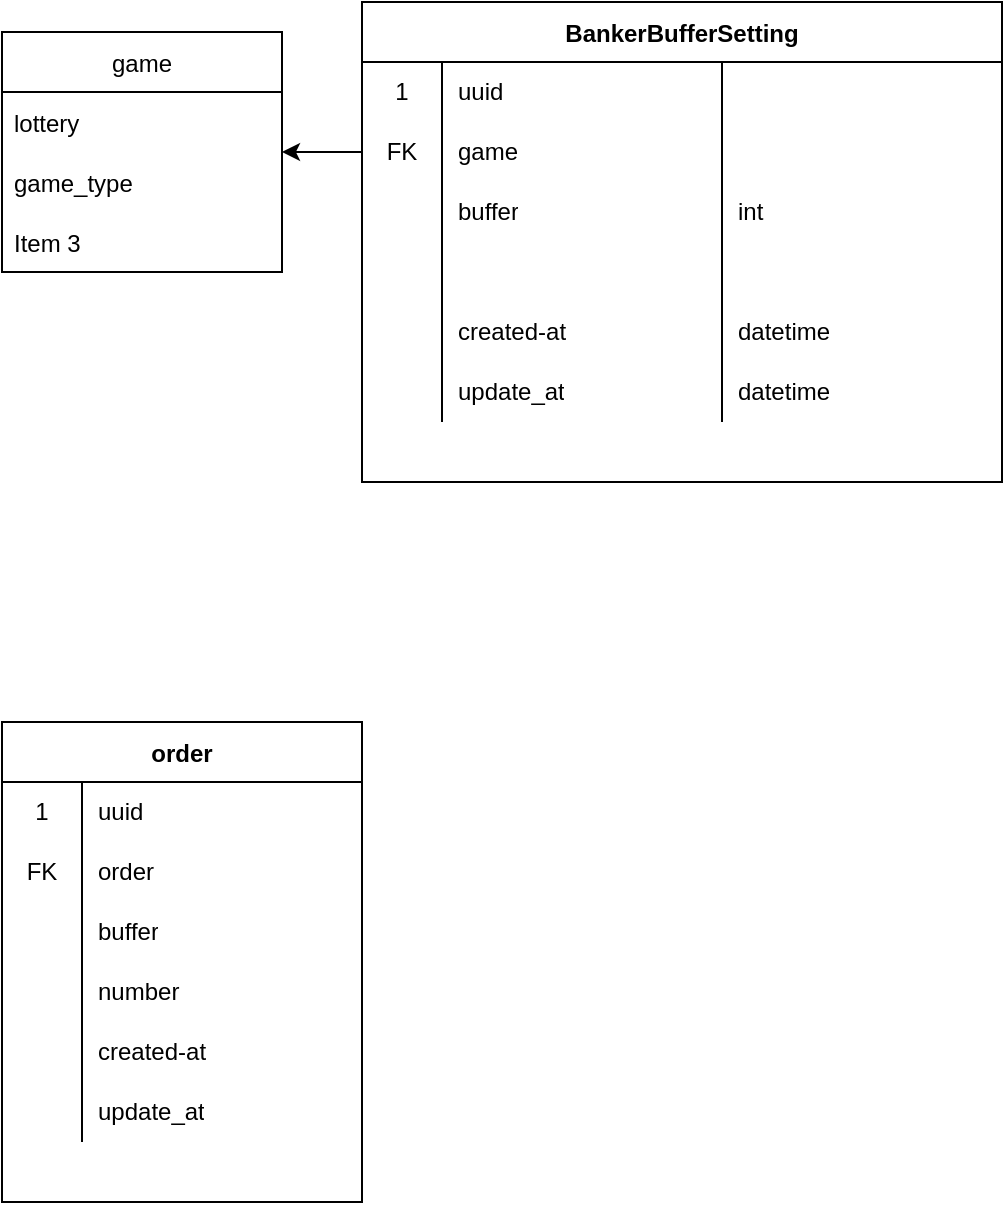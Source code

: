 <mxfile version="18.1.1" type="github" pages="2">
  <diagram id="40bhOZi9-pXXShmsCA7p" name="ERD">
    <mxGraphModel dx="1113" dy="721" grid="1" gridSize="10" guides="1" tooltips="1" connect="1" arrows="1" fold="1" page="1" pageScale="1" pageWidth="850" pageHeight="1100" math="0" shadow="0">
      <root>
        <mxCell id="0" />
        <mxCell id="1" parent="0" />
        <mxCell id="fbebeOHhzQbb2eJ1sUNS-18" value="BankerBufferSetting" style="shape=table;startSize=30;container=1;collapsible=0;childLayout=tableLayout;fixedRows=1;rowLines=0;fontStyle=1;" vertex="1" parent="1">
          <mxGeometry x="240" y="120" width="320" height="240" as="geometry" />
        </mxCell>
        <mxCell id="fbebeOHhzQbb2eJ1sUNS-19" value="" style="shape=tableRow;horizontal=0;startSize=0;swimlaneHead=0;swimlaneBody=0;top=0;left=0;bottom=0;right=0;collapsible=0;dropTarget=0;fillColor=none;points=[[0,0.5],[1,0.5]];portConstraint=eastwest;" vertex="1" parent="fbebeOHhzQbb2eJ1sUNS-18">
          <mxGeometry y="30" width="320" height="30" as="geometry" />
        </mxCell>
        <mxCell id="fbebeOHhzQbb2eJ1sUNS-20" value="1" style="shape=partialRectangle;html=1;whiteSpace=wrap;connectable=0;fillColor=none;top=0;left=0;bottom=0;right=0;overflow=hidden;pointerEvents=1;" vertex="1" parent="fbebeOHhzQbb2eJ1sUNS-19">
          <mxGeometry width="40" height="30" as="geometry">
            <mxRectangle width="40" height="30" as="alternateBounds" />
          </mxGeometry>
        </mxCell>
        <mxCell id="fbebeOHhzQbb2eJ1sUNS-21" value="uuid" style="shape=partialRectangle;html=1;whiteSpace=wrap;connectable=0;fillColor=none;top=0;left=0;bottom=0;right=0;align=left;spacingLeft=6;overflow=hidden;" vertex="1" parent="fbebeOHhzQbb2eJ1sUNS-19">
          <mxGeometry x="40" width="140" height="30" as="geometry">
            <mxRectangle width="140" height="30" as="alternateBounds" />
          </mxGeometry>
        </mxCell>
        <mxCell id="fbebeOHhzQbb2eJ1sUNS-29" style="shape=partialRectangle;html=1;whiteSpace=wrap;connectable=0;fillColor=none;top=0;left=0;bottom=0;right=0;align=left;spacingLeft=6;overflow=hidden;" vertex="1" parent="fbebeOHhzQbb2eJ1sUNS-19">
          <mxGeometry x="180" width="140" height="30" as="geometry">
            <mxRectangle width="140" height="30" as="alternateBounds" />
          </mxGeometry>
        </mxCell>
        <mxCell id="fbebeOHhzQbb2eJ1sUNS-22" value="" style="shape=tableRow;horizontal=0;startSize=0;swimlaneHead=0;swimlaneBody=0;top=0;left=0;bottom=0;right=0;collapsible=0;dropTarget=0;fillColor=none;points=[[0,0.5],[1,0.5]];portConstraint=eastwest;" vertex="1" parent="fbebeOHhzQbb2eJ1sUNS-18">
          <mxGeometry y="60" width="320" height="30" as="geometry" />
        </mxCell>
        <mxCell id="fbebeOHhzQbb2eJ1sUNS-23" value="FK" style="shape=partialRectangle;html=1;whiteSpace=wrap;connectable=0;fillColor=none;top=0;left=0;bottom=0;right=0;overflow=hidden;" vertex="1" parent="fbebeOHhzQbb2eJ1sUNS-22">
          <mxGeometry width="40" height="30" as="geometry">
            <mxRectangle width="40" height="30" as="alternateBounds" />
          </mxGeometry>
        </mxCell>
        <mxCell id="fbebeOHhzQbb2eJ1sUNS-24" value="game" style="shape=partialRectangle;html=1;whiteSpace=wrap;connectable=0;fillColor=none;top=0;left=0;bottom=0;right=0;align=left;spacingLeft=6;overflow=hidden;" vertex="1" parent="fbebeOHhzQbb2eJ1sUNS-22">
          <mxGeometry x="40" width="140" height="30" as="geometry">
            <mxRectangle width="140" height="30" as="alternateBounds" />
          </mxGeometry>
        </mxCell>
        <mxCell id="fbebeOHhzQbb2eJ1sUNS-30" value="" style="shape=partialRectangle;html=1;whiteSpace=wrap;connectable=0;fillColor=none;top=0;left=0;bottom=0;right=0;align=left;spacingLeft=6;overflow=hidden;" vertex="1" parent="fbebeOHhzQbb2eJ1sUNS-22">
          <mxGeometry x="180" width="140" height="30" as="geometry">
            <mxRectangle width="140" height="30" as="alternateBounds" />
          </mxGeometry>
        </mxCell>
        <mxCell id="fbebeOHhzQbb2eJ1sUNS-25" value="" style="shape=tableRow;horizontal=0;startSize=0;swimlaneHead=0;swimlaneBody=0;top=0;left=0;bottom=0;right=0;collapsible=0;dropTarget=0;fillColor=none;points=[[0,0.5],[1,0.5]];portConstraint=eastwest;" vertex="1" parent="fbebeOHhzQbb2eJ1sUNS-18">
          <mxGeometry y="90" width="320" height="30" as="geometry" />
        </mxCell>
        <mxCell id="fbebeOHhzQbb2eJ1sUNS-26" value="" style="shape=partialRectangle;html=1;whiteSpace=wrap;connectable=0;fillColor=none;top=0;left=0;bottom=0;right=0;overflow=hidden;" vertex="1" parent="fbebeOHhzQbb2eJ1sUNS-25">
          <mxGeometry width="40" height="30" as="geometry">
            <mxRectangle width="40" height="30" as="alternateBounds" />
          </mxGeometry>
        </mxCell>
        <mxCell id="fbebeOHhzQbb2eJ1sUNS-27" value="buffer" style="shape=partialRectangle;html=1;whiteSpace=wrap;connectable=0;fillColor=none;top=0;left=0;bottom=0;right=0;align=left;spacingLeft=6;overflow=hidden;" vertex="1" parent="fbebeOHhzQbb2eJ1sUNS-25">
          <mxGeometry x="40" width="140" height="30" as="geometry">
            <mxRectangle width="140" height="30" as="alternateBounds" />
          </mxGeometry>
        </mxCell>
        <mxCell id="fbebeOHhzQbb2eJ1sUNS-31" value="int" style="shape=partialRectangle;html=1;whiteSpace=wrap;connectable=0;fillColor=none;top=0;left=0;bottom=0;right=0;align=left;spacingLeft=6;overflow=hidden;" vertex="1" parent="fbebeOHhzQbb2eJ1sUNS-25">
          <mxGeometry x="180" width="140" height="30" as="geometry">
            <mxRectangle width="140" height="30" as="alternateBounds" />
          </mxGeometry>
        </mxCell>
        <mxCell id="fbebeOHhzQbb2eJ1sUNS-42" style="shape=tableRow;horizontal=0;startSize=0;swimlaneHead=0;swimlaneBody=0;top=0;left=0;bottom=0;right=0;collapsible=0;dropTarget=0;fillColor=none;points=[[0,0.5],[1,0.5]];portConstraint=eastwest;" vertex="1" parent="fbebeOHhzQbb2eJ1sUNS-18">
          <mxGeometry y="120" width="320" height="30" as="geometry" />
        </mxCell>
        <mxCell id="fbebeOHhzQbb2eJ1sUNS-43" style="shape=partialRectangle;html=1;whiteSpace=wrap;connectable=0;fillColor=none;top=0;left=0;bottom=0;right=0;overflow=hidden;" vertex="1" parent="fbebeOHhzQbb2eJ1sUNS-42">
          <mxGeometry width="40" height="30" as="geometry">
            <mxRectangle width="40" height="30" as="alternateBounds" />
          </mxGeometry>
        </mxCell>
        <mxCell id="fbebeOHhzQbb2eJ1sUNS-44" value="" style="shape=partialRectangle;html=1;whiteSpace=wrap;connectable=0;fillColor=none;top=0;left=0;bottom=0;right=0;align=left;spacingLeft=6;overflow=hidden;" vertex="1" parent="fbebeOHhzQbb2eJ1sUNS-42">
          <mxGeometry x="40" width="140" height="30" as="geometry">
            <mxRectangle width="140" height="30" as="alternateBounds" />
          </mxGeometry>
        </mxCell>
        <mxCell id="fbebeOHhzQbb2eJ1sUNS-45" value="" style="shape=partialRectangle;html=1;whiteSpace=wrap;connectable=0;fillColor=none;top=0;left=0;bottom=0;right=0;align=left;spacingLeft=6;overflow=hidden;" vertex="1" parent="fbebeOHhzQbb2eJ1sUNS-42">
          <mxGeometry x="180" width="140" height="30" as="geometry">
            <mxRectangle width="140" height="30" as="alternateBounds" />
          </mxGeometry>
        </mxCell>
        <mxCell id="fbebeOHhzQbb2eJ1sUNS-46" style="shape=tableRow;horizontal=0;startSize=0;swimlaneHead=0;swimlaneBody=0;top=0;left=0;bottom=0;right=0;collapsible=0;dropTarget=0;fillColor=none;points=[[0,0.5],[1,0.5]];portConstraint=eastwest;" vertex="1" parent="fbebeOHhzQbb2eJ1sUNS-18">
          <mxGeometry y="150" width="320" height="30" as="geometry" />
        </mxCell>
        <mxCell id="fbebeOHhzQbb2eJ1sUNS-47" style="shape=partialRectangle;html=1;whiteSpace=wrap;connectable=0;fillColor=none;top=0;left=0;bottom=0;right=0;overflow=hidden;" vertex="1" parent="fbebeOHhzQbb2eJ1sUNS-46">
          <mxGeometry width="40" height="30" as="geometry">
            <mxRectangle width="40" height="30" as="alternateBounds" />
          </mxGeometry>
        </mxCell>
        <mxCell id="fbebeOHhzQbb2eJ1sUNS-48" value="created-at" style="shape=partialRectangle;html=1;whiteSpace=wrap;connectable=0;fillColor=none;top=0;left=0;bottom=0;right=0;align=left;spacingLeft=6;overflow=hidden;" vertex="1" parent="fbebeOHhzQbb2eJ1sUNS-46">
          <mxGeometry x="40" width="140" height="30" as="geometry">
            <mxRectangle width="140" height="30" as="alternateBounds" />
          </mxGeometry>
        </mxCell>
        <mxCell id="fbebeOHhzQbb2eJ1sUNS-49" value="datetime" style="shape=partialRectangle;html=1;whiteSpace=wrap;connectable=0;fillColor=none;top=0;left=0;bottom=0;right=0;align=left;spacingLeft=6;overflow=hidden;" vertex="1" parent="fbebeOHhzQbb2eJ1sUNS-46">
          <mxGeometry x="180" width="140" height="30" as="geometry">
            <mxRectangle width="140" height="30" as="alternateBounds" />
          </mxGeometry>
        </mxCell>
        <mxCell id="fbebeOHhzQbb2eJ1sUNS-55" style="shape=tableRow;horizontal=0;startSize=0;swimlaneHead=0;swimlaneBody=0;top=0;left=0;bottom=0;right=0;collapsible=0;dropTarget=0;fillColor=none;points=[[0,0.5],[1,0.5]];portConstraint=eastwest;" vertex="1" parent="fbebeOHhzQbb2eJ1sUNS-18">
          <mxGeometry y="180" width="320" height="30" as="geometry" />
        </mxCell>
        <mxCell id="fbebeOHhzQbb2eJ1sUNS-56" style="shape=partialRectangle;html=1;whiteSpace=wrap;connectable=0;fillColor=none;top=0;left=0;bottom=0;right=0;overflow=hidden;" vertex="1" parent="fbebeOHhzQbb2eJ1sUNS-55">
          <mxGeometry width="40" height="30" as="geometry">
            <mxRectangle width="40" height="30" as="alternateBounds" />
          </mxGeometry>
        </mxCell>
        <mxCell id="fbebeOHhzQbb2eJ1sUNS-57" value="update_at" style="shape=partialRectangle;html=1;whiteSpace=wrap;connectable=0;fillColor=none;top=0;left=0;bottom=0;right=0;align=left;spacingLeft=6;overflow=hidden;" vertex="1" parent="fbebeOHhzQbb2eJ1sUNS-55">
          <mxGeometry x="40" width="140" height="30" as="geometry">
            <mxRectangle width="140" height="30" as="alternateBounds" />
          </mxGeometry>
        </mxCell>
        <mxCell id="fbebeOHhzQbb2eJ1sUNS-58" value="datetime" style="shape=partialRectangle;html=1;whiteSpace=wrap;connectable=0;fillColor=none;top=0;left=0;bottom=0;right=0;align=left;spacingLeft=6;overflow=hidden;" vertex="1" parent="fbebeOHhzQbb2eJ1sUNS-55">
          <mxGeometry x="180" width="140" height="30" as="geometry">
            <mxRectangle width="140" height="30" as="alternateBounds" />
          </mxGeometry>
        </mxCell>
        <mxCell id="fbebeOHhzQbb2eJ1sUNS-50" style="edgeStyle=orthogonalEdgeStyle;rounded=0;orthogonalLoop=1;jettySize=auto;html=1;" edge="1" parent="1" source="fbebeOHhzQbb2eJ1sUNS-22" target="fbebeOHhzQbb2eJ1sUNS-51">
          <mxGeometry relative="1" as="geometry">
            <mxPoint x="130" y="195" as="targetPoint" />
          </mxGeometry>
        </mxCell>
        <mxCell id="fbebeOHhzQbb2eJ1sUNS-51" value="game" style="swimlane;fontStyle=0;childLayout=stackLayout;horizontal=1;startSize=30;horizontalStack=0;resizeParent=1;resizeParentMax=0;resizeLast=0;collapsible=1;marginBottom=0;" vertex="1" parent="1">
          <mxGeometry x="60" y="135" width="140" height="120" as="geometry" />
        </mxCell>
        <mxCell id="fbebeOHhzQbb2eJ1sUNS-52" value="lottery" style="text;strokeColor=none;fillColor=none;align=left;verticalAlign=middle;spacingLeft=4;spacingRight=4;overflow=hidden;points=[[0,0.5],[1,0.5]];portConstraint=eastwest;rotatable=0;" vertex="1" parent="fbebeOHhzQbb2eJ1sUNS-51">
          <mxGeometry y="30" width="140" height="30" as="geometry" />
        </mxCell>
        <mxCell id="fbebeOHhzQbb2eJ1sUNS-53" value="game_type" style="text;strokeColor=none;fillColor=none;align=left;verticalAlign=middle;spacingLeft=4;spacingRight=4;overflow=hidden;points=[[0,0.5],[1,0.5]];portConstraint=eastwest;rotatable=0;" vertex="1" parent="fbebeOHhzQbb2eJ1sUNS-51">
          <mxGeometry y="60" width="140" height="30" as="geometry" />
        </mxCell>
        <mxCell id="fbebeOHhzQbb2eJ1sUNS-54" value="Item 3" style="text;strokeColor=none;fillColor=none;align=left;verticalAlign=middle;spacingLeft=4;spacingRight=4;overflow=hidden;points=[[0,0.5],[1,0.5]];portConstraint=eastwest;rotatable=0;" vertex="1" parent="fbebeOHhzQbb2eJ1sUNS-51">
          <mxGeometry y="90" width="140" height="30" as="geometry" />
        </mxCell>
        <mxCell id="fbebeOHhzQbb2eJ1sUNS-88" value="order" style="shape=table;startSize=30;container=1;collapsible=0;childLayout=tableLayout;fixedRows=1;rowLines=0;fontStyle=1;" vertex="1" parent="1">
          <mxGeometry x="60" y="480" width="180" height="240" as="geometry" />
        </mxCell>
        <mxCell id="fbebeOHhzQbb2eJ1sUNS-89" value="" style="shape=tableRow;horizontal=0;startSize=0;swimlaneHead=0;swimlaneBody=0;top=0;left=0;bottom=0;right=0;collapsible=0;dropTarget=0;fillColor=none;points=[[0,0.5],[1,0.5]];portConstraint=eastwest;" vertex="1" parent="fbebeOHhzQbb2eJ1sUNS-88">
          <mxGeometry y="30" width="180" height="30" as="geometry" />
        </mxCell>
        <mxCell id="fbebeOHhzQbb2eJ1sUNS-90" value="1" style="shape=partialRectangle;html=1;whiteSpace=wrap;connectable=0;fillColor=none;top=0;left=0;bottom=0;right=0;overflow=hidden;pointerEvents=1;" vertex="1" parent="fbebeOHhzQbb2eJ1sUNS-89">
          <mxGeometry width="40" height="30" as="geometry">
            <mxRectangle width="40" height="30" as="alternateBounds" />
          </mxGeometry>
        </mxCell>
        <mxCell id="fbebeOHhzQbb2eJ1sUNS-91" value="uuid" style="shape=partialRectangle;html=1;whiteSpace=wrap;connectable=0;fillColor=none;top=0;left=0;bottom=0;right=0;align=left;spacingLeft=6;overflow=hidden;" vertex="1" parent="fbebeOHhzQbb2eJ1sUNS-89">
          <mxGeometry x="40" width="140" height="30" as="geometry">
            <mxRectangle width="140" height="30" as="alternateBounds" />
          </mxGeometry>
        </mxCell>
        <mxCell id="fbebeOHhzQbb2eJ1sUNS-93" value="" style="shape=tableRow;horizontal=0;startSize=0;swimlaneHead=0;swimlaneBody=0;top=0;left=0;bottom=0;right=0;collapsible=0;dropTarget=0;fillColor=none;points=[[0,0.5],[1,0.5]];portConstraint=eastwest;" vertex="1" parent="fbebeOHhzQbb2eJ1sUNS-88">
          <mxGeometry y="60" width="180" height="30" as="geometry" />
        </mxCell>
        <mxCell id="fbebeOHhzQbb2eJ1sUNS-94" value="FK" style="shape=partialRectangle;html=1;whiteSpace=wrap;connectable=0;fillColor=none;top=0;left=0;bottom=0;right=0;overflow=hidden;" vertex="1" parent="fbebeOHhzQbb2eJ1sUNS-93">
          <mxGeometry width="40" height="30" as="geometry">
            <mxRectangle width="40" height="30" as="alternateBounds" />
          </mxGeometry>
        </mxCell>
        <mxCell id="fbebeOHhzQbb2eJ1sUNS-95" value="order" style="shape=partialRectangle;html=1;whiteSpace=wrap;connectable=0;fillColor=none;top=0;left=0;bottom=0;right=0;align=left;spacingLeft=6;overflow=hidden;" vertex="1" parent="fbebeOHhzQbb2eJ1sUNS-93">
          <mxGeometry x="40" width="140" height="30" as="geometry">
            <mxRectangle width="140" height="30" as="alternateBounds" />
          </mxGeometry>
        </mxCell>
        <mxCell id="fbebeOHhzQbb2eJ1sUNS-97" value="" style="shape=tableRow;horizontal=0;startSize=0;swimlaneHead=0;swimlaneBody=0;top=0;left=0;bottom=0;right=0;collapsible=0;dropTarget=0;fillColor=none;points=[[0,0.5],[1,0.5]];portConstraint=eastwest;" vertex="1" parent="fbebeOHhzQbb2eJ1sUNS-88">
          <mxGeometry y="90" width="180" height="30" as="geometry" />
        </mxCell>
        <mxCell id="fbebeOHhzQbb2eJ1sUNS-98" value="" style="shape=partialRectangle;html=1;whiteSpace=wrap;connectable=0;fillColor=none;top=0;left=0;bottom=0;right=0;overflow=hidden;" vertex="1" parent="fbebeOHhzQbb2eJ1sUNS-97">
          <mxGeometry width="40" height="30" as="geometry">
            <mxRectangle width="40" height="30" as="alternateBounds" />
          </mxGeometry>
        </mxCell>
        <mxCell id="fbebeOHhzQbb2eJ1sUNS-99" value="buffer" style="shape=partialRectangle;html=1;whiteSpace=wrap;connectable=0;fillColor=none;top=0;left=0;bottom=0;right=0;align=left;spacingLeft=6;overflow=hidden;" vertex="1" parent="fbebeOHhzQbb2eJ1sUNS-97">
          <mxGeometry x="40" width="140" height="30" as="geometry">
            <mxRectangle width="140" height="30" as="alternateBounds" />
          </mxGeometry>
        </mxCell>
        <mxCell id="fbebeOHhzQbb2eJ1sUNS-101" style="shape=tableRow;horizontal=0;startSize=0;swimlaneHead=0;swimlaneBody=0;top=0;left=0;bottom=0;right=0;collapsible=0;dropTarget=0;fillColor=none;points=[[0,0.5],[1,0.5]];portConstraint=eastwest;" vertex="1" parent="fbebeOHhzQbb2eJ1sUNS-88">
          <mxGeometry y="120" width="180" height="30" as="geometry" />
        </mxCell>
        <mxCell id="fbebeOHhzQbb2eJ1sUNS-102" style="shape=partialRectangle;html=1;whiteSpace=wrap;connectable=0;fillColor=none;top=0;left=0;bottom=0;right=0;overflow=hidden;" vertex="1" parent="fbebeOHhzQbb2eJ1sUNS-101">
          <mxGeometry width="40" height="30" as="geometry">
            <mxRectangle width="40" height="30" as="alternateBounds" />
          </mxGeometry>
        </mxCell>
        <mxCell id="fbebeOHhzQbb2eJ1sUNS-103" value="number" style="shape=partialRectangle;html=1;whiteSpace=wrap;connectable=0;fillColor=none;top=0;left=0;bottom=0;right=0;align=left;spacingLeft=6;overflow=hidden;" vertex="1" parent="fbebeOHhzQbb2eJ1sUNS-101">
          <mxGeometry x="40" width="140" height="30" as="geometry">
            <mxRectangle width="140" height="30" as="alternateBounds" />
          </mxGeometry>
        </mxCell>
        <mxCell id="fbebeOHhzQbb2eJ1sUNS-105" style="shape=tableRow;horizontal=0;startSize=0;swimlaneHead=0;swimlaneBody=0;top=0;left=0;bottom=0;right=0;collapsible=0;dropTarget=0;fillColor=none;points=[[0,0.5],[1,0.5]];portConstraint=eastwest;" vertex="1" parent="fbebeOHhzQbb2eJ1sUNS-88">
          <mxGeometry y="150" width="180" height="30" as="geometry" />
        </mxCell>
        <mxCell id="fbebeOHhzQbb2eJ1sUNS-106" style="shape=partialRectangle;html=1;whiteSpace=wrap;connectable=0;fillColor=none;top=0;left=0;bottom=0;right=0;overflow=hidden;" vertex="1" parent="fbebeOHhzQbb2eJ1sUNS-105">
          <mxGeometry width="40" height="30" as="geometry">
            <mxRectangle width="40" height="30" as="alternateBounds" />
          </mxGeometry>
        </mxCell>
        <mxCell id="fbebeOHhzQbb2eJ1sUNS-107" value="created-at" style="shape=partialRectangle;html=1;whiteSpace=wrap;connectable=0;fillColor=none;top=0;left=0;bottom=0;right=0;align=left;spacingLeft=6;overflow=hidden;" vertex="1" parent="fbebeOHhzQbb2eJ1sUNS-105">
          <mxGeometry x="40" width="140" height="30" as="geometry">
            <mxRectangle width="140" height="30" as="alternateBounds" />
          </mxGeometry>
        </mxCell>
        <mxCell id="fbebeOHhzQbb2eJ1sUNS-109" style="shape=tableRow;horizontal=0;startSize=0;swimlaneHead=0;swimlaneBody=0;top=0;left=0;bottom=0;right=0;collapsible=0;dropTarget=0;fillColor=none;points=[[0,0.5],[1,0.5]];portConstraint=eastwest;" vertex="1" parent="fbebeOHhzQbb2eJ1sUNS-88">
          <mxGeometry y="180" width="180" height="30" as="geometry" />
        </mxCell>
        <mxCell id="fbebeOHhzQbb2eJ1sUNS-110" style="shape=partialRectangle;html=1;whiteSpace=wrap;connectable=0;fillColor=none;top=0;left=0;bottom=0;right=0;overflow=hidden;" vertex="1" parent="fbebeOHhzQbb2eJ1sUNS-109">
          <mxGeometry width="40" height="30" as="geometry">
            <mxRectangle width="40" height="30" as="alternateBounds" />
          </mxGeometry>
        </mxCell>
        <mxCell id="fbebeOHhzQbb2eJ1sUNS-111" value="update_at" style="shape=partialRectangle;html=1;whiteSpace=wrap;connectable=0;fillColor=none;top=0;left=0;bottom=0;right=0;align=left;spacingLeft=6;overflow=hidden;" vertex="1" parent="fbebeOHhzQbb2eJ1sUNS-109">
          <mxGeometry x="40" width="140" height="30" as="geometry">
            <mxRectangle width="140" height="30" as="alternateBounds" />
          </mxGeometry>
        </mxCell>
      </root>
    </mxGraphModel>
  </diagram>
  <diagram id="P_DqTs2XUW8u3rVE873k" name="flow chart">
    <mxGraphModel dx="946" dy="1713" grid="1" gridSize="10" guides="1" tooltips="1" connect="1" arrows="1" fold="1" page="1" pageScale="1" pageWidth="850" pageHeight="1100" math="0" shadow="0">
      <root>
        <mxCell id="0" />
        <mxCell id="1" parent="0" />
        <mxCell id="WzpEoaeoQgiuHZBvd15y-3" value="" style="edgeStyle=orthogonalEdgeStyle;rounded=0;orthogonalLoop=1;jettySize=auto;html=1;" edge="1" parent="1" source="WzpEoaeoQgiuHZBvd15y-1" target="WzpEoaeoQgiuHZBvd15y-2">
          <mxGeometry relative="1" as="geometry" />
        </mxCell>
        <mxCell id="WzpEoaeoQgiuHZBvd15y-1" value="Order" style="rounded=1;whiteSpace=wrap;html=1;" vertex="1" parent="1">
          <mxGeometry x="160" y="120" width="120" height="60" as="geometry" />
        </mxCell>
        <mxCell id="WzpEoaeoQgiuHZBvd15y-5" value="" style="edgeStyle=orthogonalEdgeStyle;rounded=0;orthogonalLoop=1;jettySize=auto;html=1;" edge="1" parent="1" source="WzpEoaeoQgiuHZBvd15y-2" target="WzpEoaeoQgiuHZBvd15y-4">
          <mxGeometry relative="1" as="geometry" />
        </mxCell>
        <mxCell id="WzpEoaeoQgiuHZBvd15y-2" value="checks before database" style="whiteSpace=wrap;html=1;rounded=1;" vertex="1" parent="1">
          <mxGeometry x="360" y="120" width="120" height="60" as="geometry" />
        </mxCell>
        <mxCell id="WzpEoaeoQgiuHZBvd15y-7" value="" style="edgeStyle=orthogonalEdgeStyle;rounded=0;orthogonalLoop=1;jettySize=auto;html=1;" edge="1" parent="1" source="WzpEoaeoQgiuHZBvd15y-4" target="WzpEoaeoQgiuHZBvd15y-6">
          <mxGeometry relative="1" as="geometry" />
        </mxCell>
        <mxCell id="WzpEoaeoQgiuHZBvd15y-9" value="" style="edgeStyle=orthogonalEdgeStyle;rounded=0;orthogonalLoop=1;jettySize=auto;html=1;" edge="1" parent="1" source="WzpEoaeoQgiuHZBvd15y-4" target="WzpEoaeoQgiuHZBvd15y-8">
          <mxGeometry relative="1" as="geometry" />
        </mxCell>
        <mxCell id="WzpEoaeoQgiuHZBvd15y-4" value="add to database" style="whiteSpace=wrap;html=1;rounded=1;" vertex="1" parent="1">
          <mxGeometry x="560" y="120" width="120" height="60" as="geometry" />
        </mxCell>
        <mxCell id="WzpEoaeoQgiuHZBvd15y-20" value="" style="edgeStyle=orthogonalEdgeStyle;rounded=0;orthogonalLoop=1;jettySize=auto;html=1;" edge="1" parent="1" source="WzpEoaeoQgiuHZBvd15y-6" target="WzpEoaeoQgiuHZBvd15y-19">
          <mxGeometry relative="1" as="geometry" />
        </mxCell>
        <mxCell id="WzpEoaeoQgiuHZBvd15y-6" value="publisher&lt;br&gt;create order" style="whiteSpace=wrap;html=1;rounded=1;" vertex="1" parent="1">
          <mxGeometry x="720" y="120" width="130" height="60" as="geometry" />
        </mxCell>
        <mxCell id="WzpEoaeoQgiuHZBvd15y-11" value="" style="edgeStyle=orthogonalEdgeStyle;rounded=0;orthogonalLoop=1;jettySize=auto;html=1;" edge="1" parent="1" source="WzpEoaeoQgiuHZBvd15y-8" target="WzpEoaeoQgiuHZBvd15y-10">
          <mxGeometry relative="1" as="geometry" />
        </mxCell>
        <mxCell id="WzpEoaeoQgiuHZBvd15y-8" value="post create" style="whiteSpace=wrap;html=1;rounded=1;" vertex="1" parent="1">
          <mxGeometry x="560" y="260" width="120" height="60" as="geometry" />
        </mxCell>
        <mxCell id="WzpEoaeoQgiuHZBvd15y-23" style="edgeStyle=orthogonalEdgeStyle;rounded=0;orthogonalLoop=1;jettySize=auto;html=1;entryX=0;entryY=0.5;entryDx=0;entryDy=0;" edge="1" parent="1" source="WzpEoaeoQgiuHZBvd15y-10" target="WzpEoaeoQgiuHZBvd15y-14">
          <mxGeometry relative="1" as="geometry" />
        </mxCell>
        <mxCell id="WzpEoaeoQgiuHZBvd15y-10" value="calculate&lt;br&gt;&quot;real amount&quot;" style="whiteSpace=wrap;html=1;rounded=1;" vertex="1" parent="1">
          <mxGeometry x="780" y="260" width="120" height="60" as="geometry" />
        </mxCell>
        <mxCell id="WzpEoaeoQgiuHZBvd15y-15" style="edgeStyle=orthogonalEdgeStyle;rounded=0;orthogonalLoop=1;jettySize=auto;html=1;" edge="1" parent="1" source="WzpEoaeoQgiuHZBvd15y-14" target="WzpEoaeoQgiuHZBvd15y-18">
          <mxGeometry relative="1" as="geometry">
            <mxPoint x="920" y="600" as="targetPoint" />
          </mxGeometry>
        </mxCell>
        <mxCell id="WzpEoaeoQgiuHZBvd15y-14" value="&lt;span style=&quot;&quot;&gt;if free order or&lt;/span&gt;&lt;br style=&quot;&quot;&gt;&lt;span style=&quot;&quot;&gt;amount to order less than 1&amp;nbsp;&lt;/span&gt;" style="rhombus;whiteSpace=wrap;html=1;" vertex="1" parent="1">
          <mxGeometry x="1070" y="230" width="140" height="120" as="geometry" />
        </mxCell>
        <mxCell id="WzpEoaeoQgiuHZBvd15y-18" value="ORDER SUCCESS" style="rounded=1;whiteSpace=wrap;html=1;fillColor=#e1d5e7;strokeColor=#9673a6;" vertex="1" parent="1">
          <mxGeometry x="1360" y="120" width="120" height="60" as="geometry" />
        </mxCell>
        <mxCell id="WzpEoaeoQgiuHZBvd15y-22" value="" style="edgeStyle=orthogonalEdgeStyle;rounded=0;orthogonalLoop=1;jettySize=auto;html=1;" edge="1" parent="1" source="WzpEoaeoQgiuHZBvd15y-19" target="WzpEoaeoQgiuHZBvd15y-21">
          <mxGeometry relative="1" as="geometry" />
        </mxCell>
        <mxCell id="WzpEoaeoQgiuHZBvd15y-19" value="Banker Buffer Check" style="whiteSpace=wrap;html=1;rounded=1;fillColor=#d5e8d4;strokeColor=#82b366;" vertex="1" parent="1">
          <mxGeometry x="900" y="120" width="120" height="60" as="geometry" />
        </mxCell>
        <mxCell id="WzpEoaeoQgiuHZBvd15y-30" value="" style="edgeStyle=orthogonalEdgeStyle;rounded=0;orthogonalLoop=1;jettySize=auto;html=1;" edge="1" parent="1" source="WzpEoaeoQgiuHZBvd15y-21" target="WzpEoaeoQgiuHZBvd15y-28">
          <mxGeometry relative="1" as="geometry" />
        </mxCell>
        <mxCell id="WzpEoaeoQgiuHZBvd15y-21" value="alter the order params" style="whiteSpace=wrap;html=1;rounded=1;fillColor=#d5e8d4;strokeColor=#82b366;" vertex="1" parent="1">
          <mxGeometry x="1080" y="120" width="120" height="60" as="geometry" />
        </mxCell>
        <mxCell id="WzpEoaeoQgiuHZBvd15y-31" style="edgeStyle=orthogonalEdgeStyle;rounded=0;orthogonalLoop=1;jettySize=auto;html=1;entryX=0.5;entryY=0;entryDx=0;entryDy=0;" edge="1" parent="1" source="WzpEoaeoQgiuHZBvd15y-28" target="WzpEoaeoQgiuHZBvd15y-18">
          <mxGeometry relative="1" as="geometry" />
        </mxCell>
        <mxCell id="WzpEoaeoQgiuHZBvd15y-34" value="" style="edgeStyle=orthogonalEdgeStyle;rounded=0;orthogonalLoop=1;jettySize=auto;html=1;" edge="1" parent="1" source="WzpEoaeoQgiuHZBvd15y-28" target="WzpEoaeoQgiuHZBvd15y-33">
          <mxGeometry relative="1" as="geometry" />
        </mxCell>
        <mxCell id="WzpEoaeoQgiuHZBvd15y-28" value="need order?" style="rhombus;whiteSpace=wrap;html=1;" vertex="1" parent="1">
          <mxGeometry x="1100" y="-50" width="80" height="80" as="geometry" />
        </mxCell>
        <mxCell id="WzpEoaeoQgiuHZBvd15y-32" value="n" style="text;html=1;strokeColor=none;fillColor=none;align=center;verticalAlign=middle;whiteSpace=wrap;rounded=0;" vertex="1" parent="1">
          <mxGeometry x="1245" width="60" height="30" as="geometry" />
        </mxCell>
        <mxCell id="WzpEoaeoQgiuHZBvd15y-35" style="edgeStyle=orthogonalEdgeStyle;rounded=0;orthogonalLoop=1;jettySize=auto;html=1;" edge="1" parent="1" source="WzpEoaeoQgiuHZBvd15y-33">
          <mxGeometry relative="1" as="geometry">
            <mxPoint x="1420" y="120" as="targetPoint" />
          </mxGeometry>
        </mxCell>
        <mxCell id="WzpEoaeoQgiuHZBvd15y-33" value="puppeteer order" style="whiteSpace=wrap;html=1;" vertex="1" parent="1">
          <mxGeometry x="1080" y="-200" width="120" height="60" as="geometry" />
        </mxCell>
        <mxCell id="WzpEoaeoQgiuHZBvd15y-39" value="" style="group" vertex="1" connectable="0" parent="1">
          <mxGeometry x="260" y="440" width="800" height="270" as="geometry" />
        </mxCell>
        <mxCell id="WzpEoaeoQgiuHZBvd15y-36" value="" style="whiteSpace=wrap;html=1;rounded=1;fillColor=#d5e8d4;strokeColor=#82b366;align=left;" vertex="1" parent="WzpEoaeoQgiuHZBvd15y-39">
          <mxGeometry width="800" height="270" as="geometry" />
        </mxCell>
        <mxCell id="WzpEoaeoQgiuHZBvd15y-37" value="buffer check and check the order" style="text;html=1;strokeColor=none;fillColor=none;align=center;verticalAlign=middle;whiteSpace=wrap;rounded=0;" vertex="1" parent="WzpEoaeoQgiuHZBvd15y-39">
          <mxGeometry x="215" y="10" width="290" height="30" as="geometry" />
        </mxCell>
        <mxCell id="WzpEoaeoQgiuHZBvd15y-44" value="" style="edgeStyle=orthogonalEdgeStyle;rounded=0;orthogonalLoop=1;jettySize=auto;html=1;" edge="1" parent="WzpEoaeoQgiuHZBvd15y-39" source="WzpEoaeoQgiuHZBvd15y-40" target="WzpEoaeoQgiuHZBvd15y-43">
          <mxGeometry relative="1" as="geometry" />
        </mxCell>
        <mxCell id="WzpEoaeoQgiuHZBvd15y-40" value="" style="rounded=1;whiteSpace=wrap;html=1;" vertex="1" parent="WzpEoaeoQgiuHZBvd15y-39">
          <mxGeometry x="20" y="90" width="120" height="60" as="geometry" />
        </mxCell>
        <mxCell id="WzpEoaeoQgiuHZBvd15y-43" value="" style="rhombus;whiteSpace=wrap;html=1;" vertex="1" parent="WzpEoaeoQgiuHZBvd15y-39">
          <mxGeometry x="200" y="75" width="110" height="90" as="geometry" />
        </mxCell>
      </root>
    </mxGraphModel>
  </diagram>
</mxfile>
